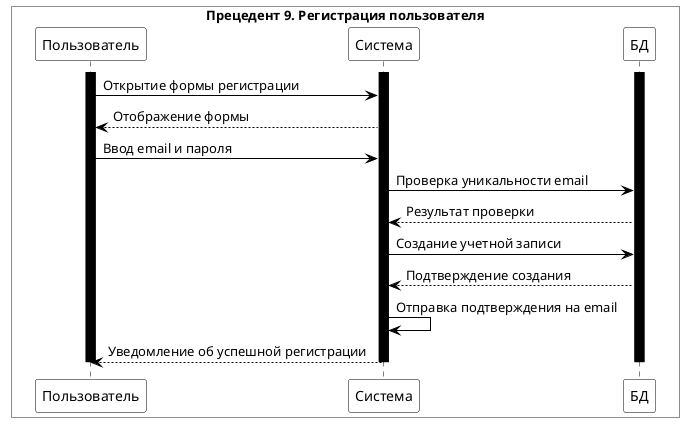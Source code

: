 @startuml
skinparam sequence {
    ArrowColor Black
    ActorBorderColor Black
    LifeLineBorderColor Black
    LifeLineBackgroundColor Black
    ParticipantBorderColor Black
    ParticipantBackgroundColor White
    ParticipantFontColor Black
}

skinparam ParticipantPadding 20
skinparam BoxPadding 10

box "Прецедент 9. Регистрация пользователя" #White
participant "Пользователь" as User #White
participant "Система" as System #White
participant "БД" as DB #White
end box

activate User #Black
activate System #Black
activate DB #Black

User -> System: Открытие формы регистрации
System --> User: Отображение формы
User -> System: Ввод email и пароля
System -> DB: Проверка уникальности email
DB --> System: Результат проверки
System -> DB: Создание учетной записи
DB --> System: Подтверждение создания
System -> System: Отправка подтверждения на email
System --> User: Уведомление об успешной регистрации

deactivate DB
deactivate System
deactivate User

@enduml
